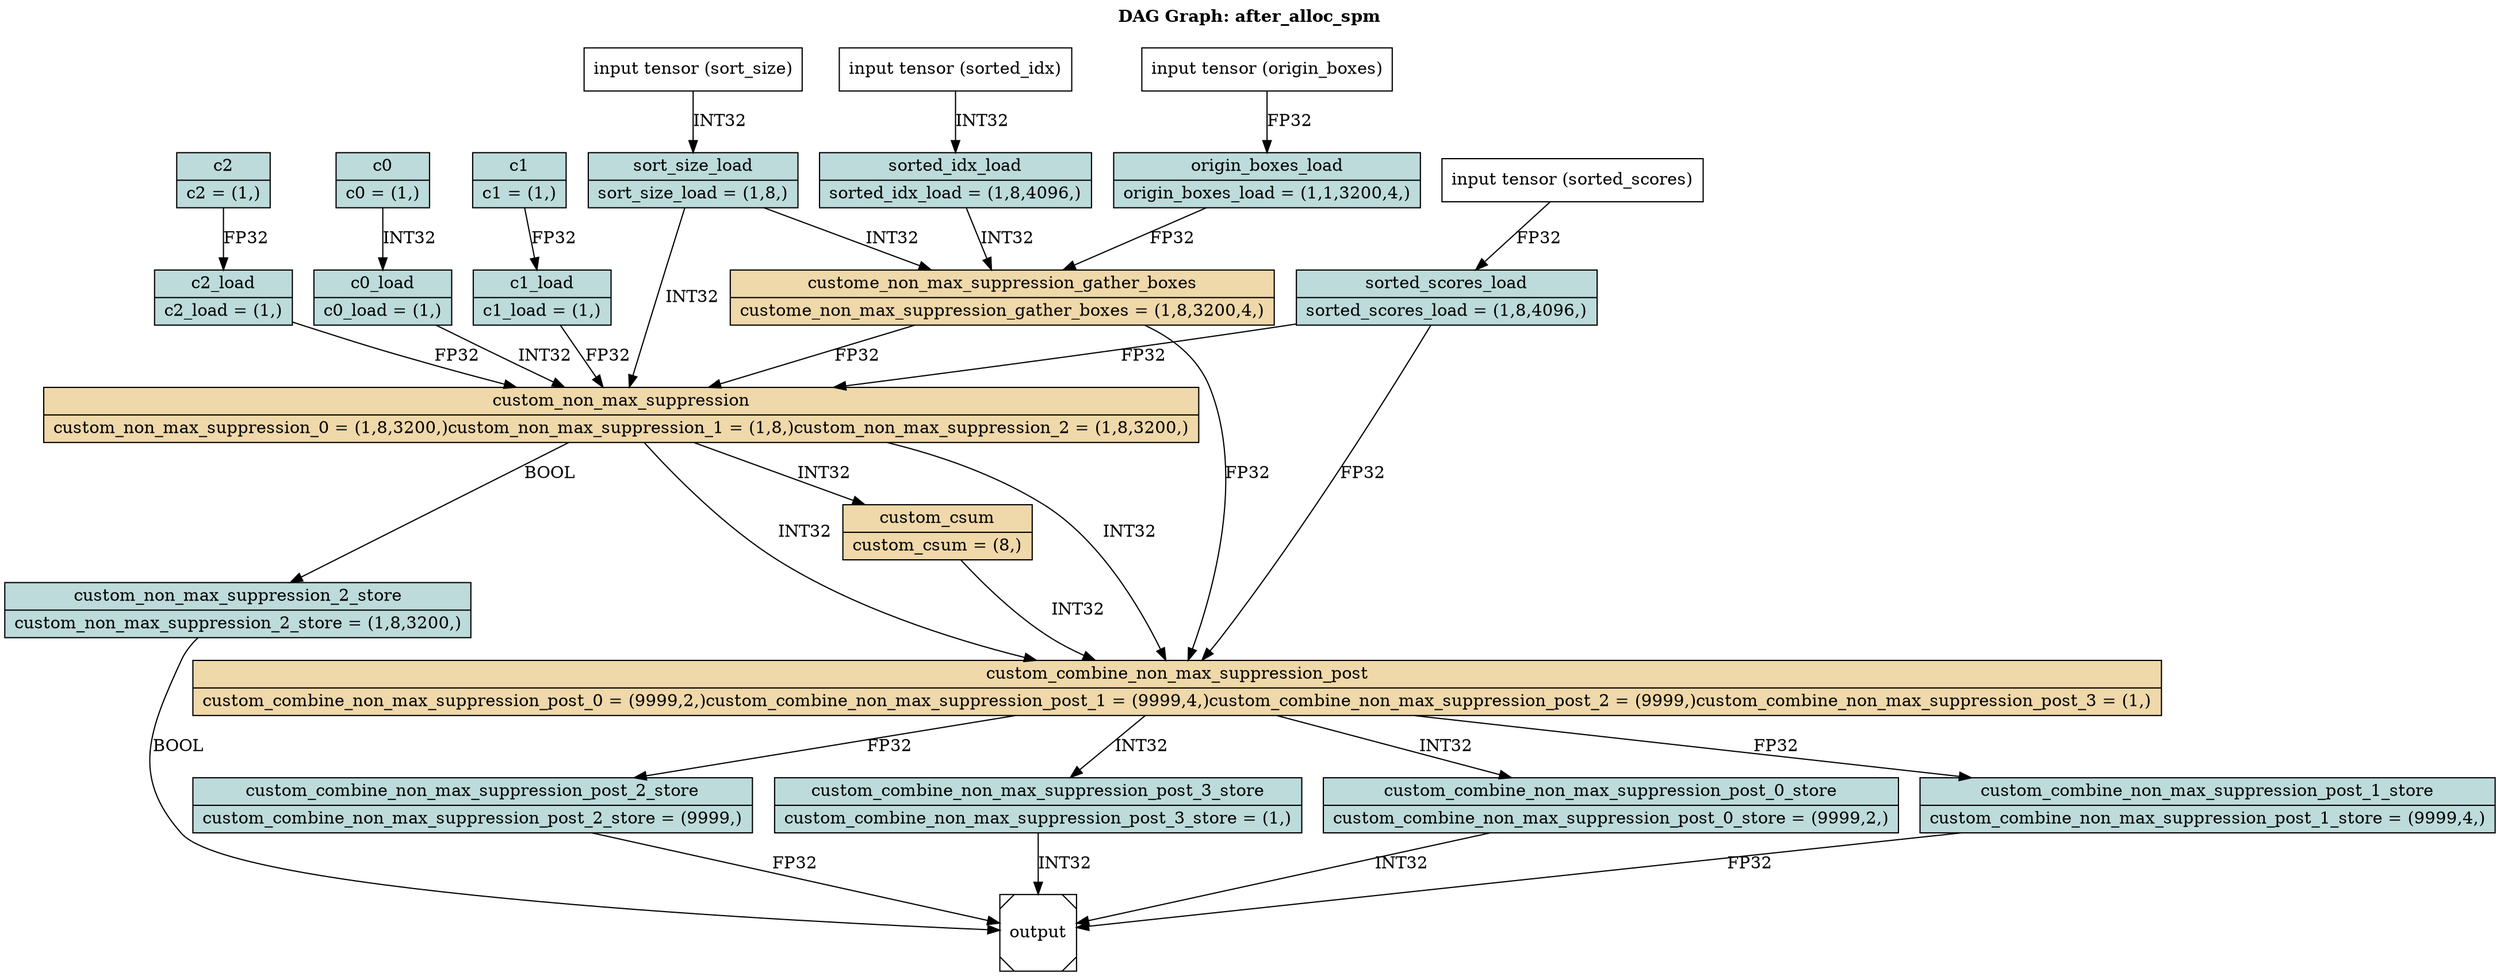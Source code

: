 digraph G {
labelloc="t";
label=<<b>DAG Graph: after_alloc_spm</b><br/><br/>>;
tensor_0x31e0c70 [label="{c0|{c0 = (1,)}}", style="solid,filled", fontcolor="#000000", color="#000000", shape="record", fillcolor="#bddbdb" ];
tensor_0x21b0eb0 [label="{c1|{c1 = (1,)}}", style="solid,filled", fontcolor="#000000", color="#000000", shape="record", fillcolor="#bddbdb" ];
tensor_0x31d5660 [label="{c2|{c2 = (1,)}}", style="solid,filled", fontcolor="#000000", color="#000000", shape="record", fillcolor="#bddbdb" ];
tensor_0x31d9f90 [label="input tensor (origin_boxes)", shape="box", fillcolor="#ffffff" ];
tensor_0x31d8240 [label="input tensor (sorted_idx)", shape="box", fillcolor="#ffffff" ];
tensor_0x30db5c0 [label="input tensor (sort_size)", shape="box", fillcolor="#ffffff" ];
tensor_0x31d8ba0 [label="input tensor (sorted_scores)", shape="box", fillcolor="#ffffff" ];
node_0x31dde10 [label="{origin_boxes_load|{origin_boxes_load = (1,1,3200,4,)}}", style="solid,filled", fontcolor="#000000", color="#000000", shape="record", fillcolor="#bddbdb" ];
node_0x309b6b0 [label="{sorted_idx_load|{sorted_idx_load = (1,8,4096,)}}", style="solid,filled", fontcolor="#000000", color="#000000", shape="record", fillcolor="#bddbdb" ];
node_0x309b9e0 [label="{sort_size_load|{sort_size_load = (1,8,)}}", style="solid,filled", fontcolor="#000000", color="#000000", shape="record", fillcolor="#bddbdb" ];
node_0x31d9b30 [label="{custome_non_max_suppression_gather_boxes|{custome_non_max_suppression_gather_boxes = (1,8,3200,4,)}}", style="solid,filled", fontcolor="#000000", color="#000000", shape="record", fillcolor="#efd8a9" ];
node_0x309d4e0 [label="{c0_load|{c0_load = (1,)}}", style="solid,filled", fontcolor="#000000", color="#000000", shape="record", fillcolor="#bddbdb" ];
node_0x31db680 [label="{c1_load|{c1_load = (1,)}}", style="solid,filled", fontcolor="#000000", color="#000000", shape="record", fillcolor="#bddbdb" ];
node_0x31dbdc0 [label="{c2_load|{c2_load = (1,)}}", style="solid,filled", fontcolor="#000000", color="#000000", shape="record", fillcolor="#bddbdb" ];
node_0x31d0ba0 [label="{sorted_scores_load|{sorted_scores_load = (1,8,4096,)}}", style="solid,filled", fontcolor="#000000", color="#000000", shape="record", fillcolor="#bddbdb" ];
node_0x21e7dc0 [label="{custom_non_max_suppression|{custom_non_max_suppression_0 = (1,8,3200,)custom_non_max_suppression_1 = (1,8,)custom_non_max_suppression_2 = (1,8,3200,)}}", style="solid,filled", fontcolor="#000000", color="#000000", shape="record", fillcolor="#efd8a9" ];
node_0x31dbfe0 [label="{custom_non_max_suppression_2_store|{custom_non_max_suppression_2_store = (1,8,3200,)}}", style="solid,filled", fontcolor="#000000", color="#000000", shape="record", fillcolor="#bddbdb" ];
node_0x31de260 [label="{custom_csum|{custom_csum = (8,)}}", style="solid,filled", fontcolor="#000000", color="#000000", shape="record", fillcolor="#efd8a9" ];
node_0x2eeadf0 [label="{custom_combine_non_max_suppression_post|{custom_combine_non_max_suppression_post_0 = (9999,2,)custom_combine_non_max_suppression_post_1 = (9999,4,)custom_combine_non_max_suppression_post_2 = (9999,)custom_combine_non_max_suppression_post_3 = (1,)}}", style="solid,filled", fontcolor="#000000", color="#000000", shape="record", fillcolor="#efd8a9" ];
node_0x31d0dd0 [label="{custom_combine_non_max_suppression_post_0_store|{custom_combine_non_max_suppression_post_0_store = (9999,2,)}}", style="solid,filled", fontcolor="#000000", color="#000000", shape="record", fillcolor="#bddbdb" ];
node_0x31d1280 [label="{custom_combine_non_max_suppression_post_1_store|{custom_combine_non_max_suppression_post_1_store = (9999,4,)}}", style="solid,filled", fontcolor="#000000", color="#000000", shape="record", fillcolor="#bddbdb" ];
node_0x31cebd0 [label="{custom_combine_non_max_suppression_post_2_store|{custom_combine_non_max_suppression_post_2_store = (9999,)}}", style="solid,filled", fontcolor="#000000", color="#000000", shape="record", fillcolor="#bddbdb" ];
node_0x31cf0c0 [label="{custom_combine_non_max_suppression_post_3_store|{custom_combine_non_max_suppression_post_3_store = (1,)}}", style="solid,filled", fontcolor="#000000", color="#000000", shape="record", fillcolor="#bddbdb" ];
node_output [label="output", shape="Msquare" ];
tensor_0x31d9f90 -> node_0x31dde10 [label="FP32", color="#000000"]
tensor_0x31d8240 -> node_0x309b6b0 [label="INT32", color="#000000"]
tensor_0x30db5c0 -> node_0x309b9e0 [label="INT32", color="#000000"]
node_0x31dde10 -> node_0x31d9b30 [label="FP32", color="#000000"]
node_0x309b6b0 -> node_0x31d9b30 [label="INT32", color="#000000"]
node_0x309b9e0 -> node_0x31d9b30 [label="INT32", color="#000000"]
tensor_0x31e0c70 -> node_0x309d4e0 [label="INT32", color="#000000"]
tensor_0x21b0eb0 -> node_0x31db680 [label="FP32", color="#000000"]
tensor_0x31d5660 -> node_0x31dbdc0 [label="FP32", color="#000000"]
tensor_0x31d8ba0 -> node_0x31d0ba0 [label="FP32", color="#000000"]
node_0x31d9b30 -> node_0x21e7dc0 [label="FP32", color="#000000"]
node_0x31d0ba0 -> node_0x21e7dc0 [label="FP32", color="#000000"]
node_0x309d4e0 -> node_0x21e7dc0 [label="INT32", color="#000000"]
node_0x31db680 -> node_0x21e7dc0 [label="FP32", color="#000000"]
node_0x31dbdc0 -> node_0x21e7dc0 [label="FP32", color="#000000"]
node_0x309b9e0 -> node_0x21e7dc0 [label="INT32", color="#000000"]
node_0x21e7dc0 -> node_0x31dbfe0 [label="BOOL", color="#000000"]
node_0x31dbfe0 -> node_output [label="BOOL", color="#000000"]
node_0x21e7dc0 -> node_0x31de260 [label="INT32", color="#000000"]
node_0x31d9b30 -> node_0x2eeadf0 [label="FP32", color="#000000"]
node_0x31d0ba0 -> node_0x2eeadf0 [label="FP32", color="#000000"]
node_0x21e7dc0 -> node_0x2eeadf0 [label="INT32", color="#000000"]
node_0x21e7dc0 -> node_0x2eeadf0 [label="INT32", color="#000000"]
node_0x31de260 -> node_0x2eeadf0 [label="INT32", color="#000000"]
node_0x2eeadf0 -> node_0x31d0dd0 [label="INT32", color="#000000"]
node_0x31d0dd0 -> node_output [label="INT32", color="#000000"]
node_0x2eeadf0 -> node_0x31d1280 [label="FP32", color="#000000"]
node_0x31d1280 -> node_output [label="FP32", color="#000000"]
node_0x2eeadf0 -> node_0x31cebd0 [label="FP32", color="#000000"]
node_0x31cebd0 -> node_output [label="FP32", color="#000000"]
node_0x2eeadf0 -> node_0x31cf0c0 [label="INT32", color="#000000"]
node_0x31cf0c0 -> node_output [label="INT32", color="#000000"]
}
